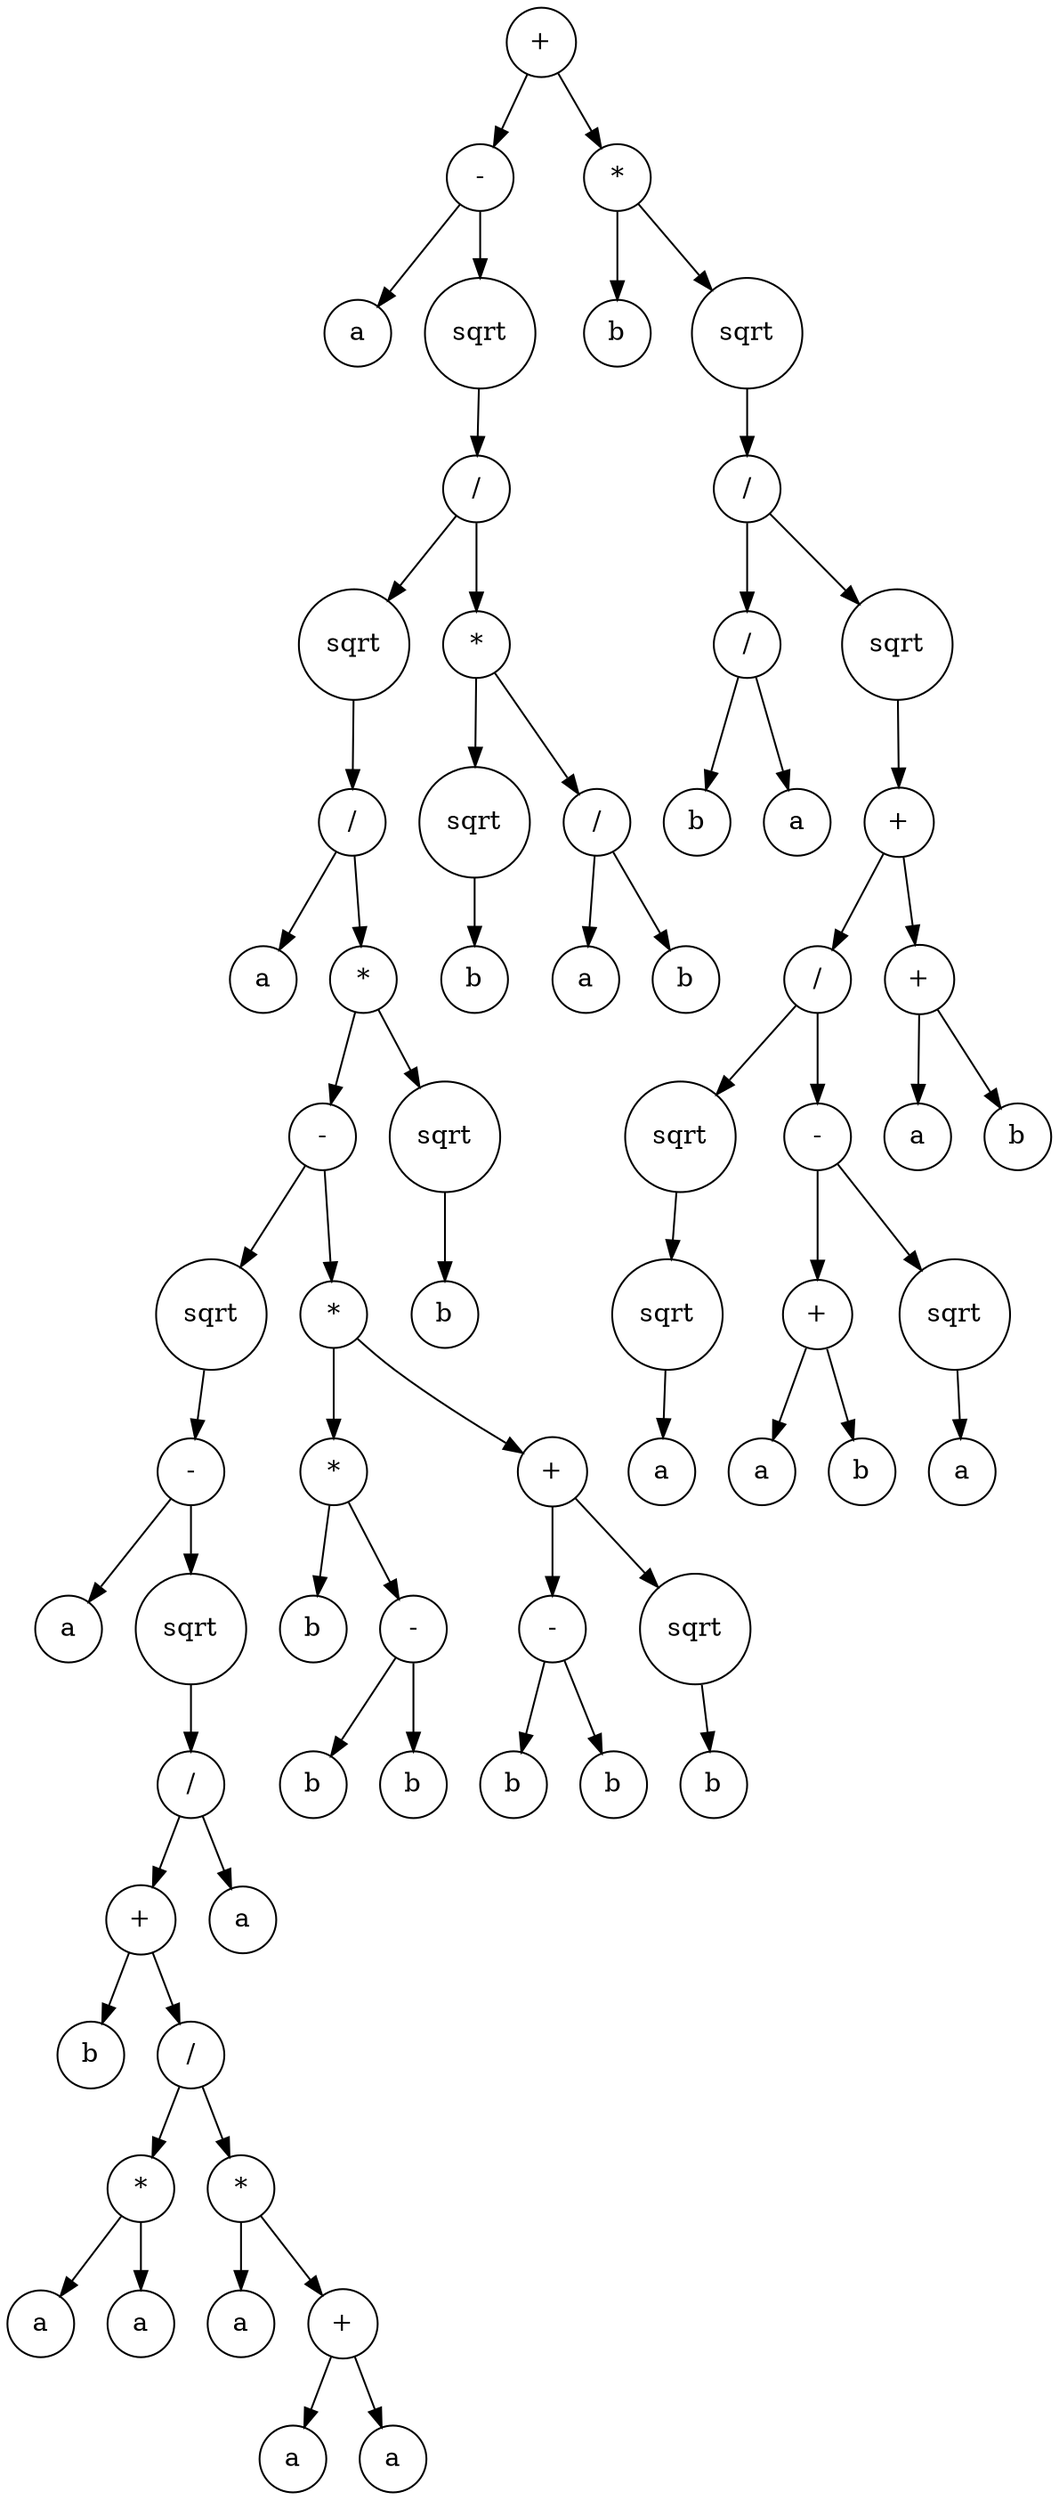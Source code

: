 digraph g {
graph [ordering=out];
node [shape=circle];
n[label = "+"];
n0[label = "-"];
n00[label = "a"];
n0 -> n00;
n01[label = "sqrt"];
n010[label = "/"];
n0100[label = "sqrt"];
n01000[label = "/"];
n010000[label = "a"];
n01000 -> n010000;
n010001[label = "*"];
n0100010[label = "-"];
n01000100[label = "sqrt"];
n010001000[label = "-"];
n0100010000[label = "a"];
n010001000 -> n0100010000;
n0100010001[label = "sqrt"];
n01000100010[label = "/"];
n010001000100[label = "+"];
n0100010001000[label = "b"];
n010001000100 -> n0100010001000;
n0100010001001[label = "/"];
n01000100010010[label = "*"];
n010001000100100[label = "a"];
n01000100010010 -> n010001000100100;
n010001000100101[label = "a"];
n01000100010010 -> n010001000100101;
n0100010001001 -> n01000100010010;
n01000100010011[label = "*"];
n010001000100110[label = "a"];
n01000100010011 -> n010001000100110;
n010001000100111[label = "+"];
n0100010001001110[label = "a"];
n010001000100111 -> n0100010001001110;
n0100010001001111[label = "a"];
n010001000100111 -> n0100010001001111;
n01000100010011 -> n010001000100111;
n0100010001001 -> n01000100010011;
n010001000100 -> n0100010001001;
n01000100010 -> n010001000100;
n010001000101[label = "a"];
n01000100010 -> n010001000101;
n0100010001 -> n01000100010;
n010001000 -> n0100010001;
n01000100 -> n010001000;
n0100010 -> n01000100;
n01000101[label = "*"];
n010001010[label = "*"];
n0100010100[label = "b"];
n010001010 -> n0100010100;
n0100010101[label = "-"];
n01000101010[label = "b"];
n0100010101 -> n01000101010;
n01000101011[label = "b"];
n0100010101 -> n01000101011;
n010001010 -> n0100010101;
n01000101 -> n010001010;
n010001011[label = "+"];
n0100010110[label = "-"];
n01000101100[label = "b"];
n0100010110 -> n01000101100;
n01000101101[label = "b"];
n0100010110 -> n01000101101;
n010001011 -> n0100010110;
n0100010111[label = "sqrt"];
n01000101110[label = "b"];
n0100010111 -> n01000101110;
n010001011 -> n0100010111;
n01000101 -> n010001011;
n0100010 -> n01000101;
n010001 -> n0100010;
n0100011[label = "sqrt"];
n01000110[label = "b"];
n0100011 -> n01000110;
n010001 -> n0100011;
n01000 -> n010001;
n0100 -> n01000;
n010 -> n0100;
n0101[label = "*"];
n01010[label = "sqrt"];
n010100[label = "b"];
n01010 -> n010100;
n0101 -> n01010;
n01011[label = "/"];
n010110[label = "a"];
n01011 -> n010110;
n010111[label = "b"];
n01011 -> n010111;
n0101 -> n01011;
n010 -> n0101;
n01 -> n010;
n0 -> n01;
n -> n0;
n1[label = "*"];
n10[label = "b"];
n1 -> n10;
n11[label = "sqrt"];
n110[label = "/"];
n1100[label = "/"];
n11000[label = "b"];
n1100 -> n11000;
n11001[label = "a"];
n1100 -> n11001;
n110 -> n1100;
n1101[label = "sqrt"];
n11010[label = "+"];
n110100[label = "/"];
n1101000[label = "sqrt"];
n11010000[label = "sqrt"];
n110100000[label = "a"];
n11010000 -> n110100000;
n1101000 -> n11010000;
n110100 -> n1101000;
n1101001[label = "-"];
n11010010[label = "+"];
n110100100[label = "a"];
n11010010 -> n110100100;
n110100101[label = "b"];
n11010010 -> n110100101;
n1101001 -> n11010010;
n11010011[label = "sqrt"];
n110100110[label = "a"];
n11010011 -> n110100110;
n1101001 -> n11010011;
n110100 -> n1101001;
n11010 -> n110100;
n110101[label = "+"];
n1101010[label = "a"];
n110101 -> n1101010;
n1101011[label = "b"];
n110101 -> n1101011;
n11010 -> n110101;
n1101 -> n11010;
n110 -> n1101;
n11 -> n110;
n1 -> n11;
n -> n1;
}
